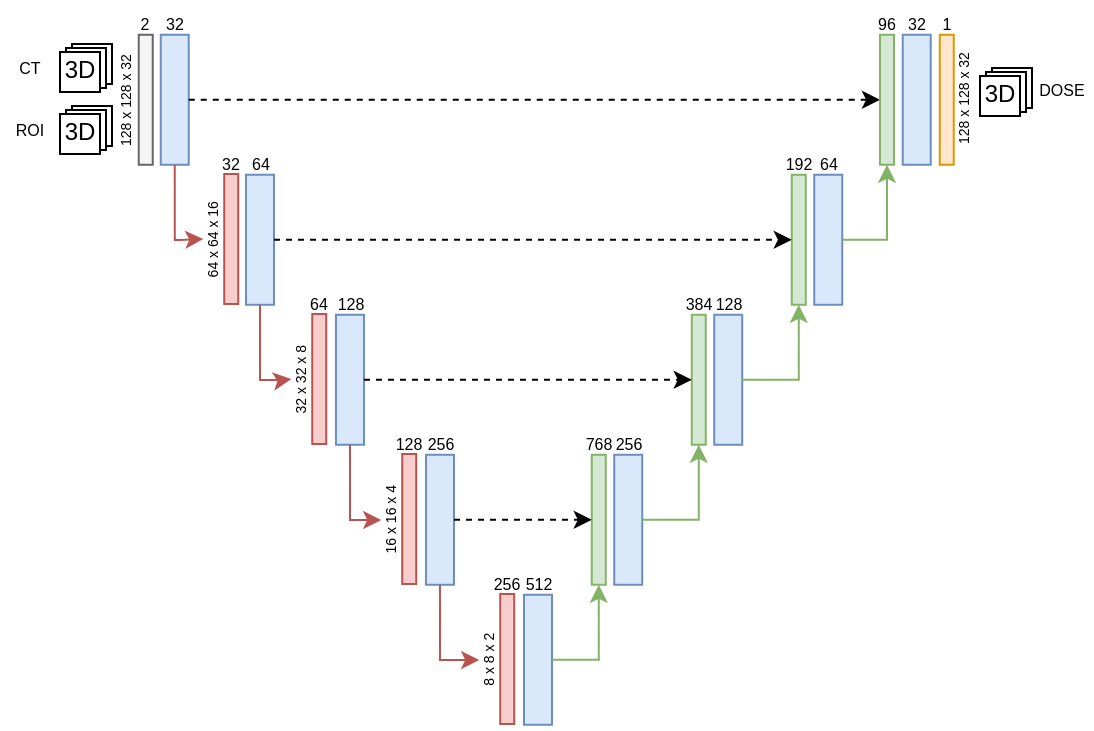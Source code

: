 <mxfile version="18.1.1" type="device"><diagram id="SJcPL4k1LJpHCVnqAauN" name="Page-1"><mxGraphModel dx="808" dy="437" grid="1" gridSize="10" guides="1" tooltips="1" connect="1" arrows="1" fold="1" page="1" pageScale="1" pageWidth="827" pageHeight="1169" math="0" shadow="0"><root><mxCell id="0"/><mxCell id="1" parent="0"/><mxCell id="hJ6R8BZbJpDT37oJUk_g-6" value="" style="group" vertex="1" connectable="0" parent="1"><mxGeometry x="50" y="25" width="26" height="24" as="geometry"/></mxCell><mxCell id="hJ6R8BZbJpDT37oJUk_g-4" value="" style="rounded=0;whiteSpace=wrap;html=1;strokeColor=default;" vertex="1" parent="hJ6R8BZbJpDT37oJUk_g-6"><mxGeometry x="6" width="20" height="20" as="geometry"/></mxCell><mxCell id="hJ6R8BZbJpDT37oJUk_g-3" value="" style="rounded=0;whiteSpace=wrap;html=1;strokeColor=default;" vertex="1" parent="hJ6R8BZbJpDT37oJUk_g-6"><mxGeometry x="3" y="2" width="20" height="20" as="geometry"/></mxCell><mxCell id="hJ6R8BZbJpDT37oJUk_g-2" value="" style="rounded=0;whiteSpace=wrap;html=1;strokeColor=default;" vertex="1" parent="hJ6R8BZbJpDT37oJUk_g-6"><mxGeometry y="4" width="20" height="20" as="geometry"/></mxCell><mxCell id="hJ6R8BZbJpDT37oJUk_g-5" value="3D" style="text;html=1;strokeColor=none;fillColor=none;align=center;verticalAlign=middle;whiteSpace=wrap;rounded=0;" vertex="1" parent="hJ6R8BZbJpDT37oJUk_g-6"><mxGeometry y="8" width="20" height="10" as="geometry"/></mxCell><mxCell id="hJ6R8BZbJpDT37oJUk_g-13" value="" style="group" vertex="1" connectable="0" parent="1"><mxGeometry x="50" y="56" width="26" height="24" as="geometry"/></mxCell><mxCell id="hJ6R8BZbJpDT37oJUk_g-14" value="" style="rounded=0;whiteSpace=wrap;html=1;strokeColor=default;" vertex="1" parent="hJ6R8BZbJpDT37oJUk_g-13"><mxGeometry x="6" width="20" height="20" as="geometry"/></mxCell><mxCell id="hJ6R8BZbJpDT37oJUk_g-15" value="" style="rounded=0;whiteSpace=wrap;html=1;strokeColor=default;" vertex="1" parent="hJ6R8BZbJpDT37oJUk_g-13"><mxGeometry x="3" y="2" width="20" height="20" as="geometry"/></mxCell><mxCell id="hJ6R8BZbJpDT37oJUk_g-16" value="" style="rounded=0;whiteSpace=wrap;html=1;strokeColor=default;" vertex="1" parent="hJ6R8BZbJpDT37oJUk_g-13"><mxGeometry y="4" width="20" height="20" as="geometry"/></mxCell><mxCell id="hJ6R8BZbJpDT37oJUk_g-17" value="3D" style="text;html=1;strokeColor=none;fillColor=none;align=center;verticalAlign=middle;whiteSpace=wrap;rounded=0;" vertex="1" parent="hJ6R8BZbJpDT37oJUk_g-13"><mxGeometry y="8" width="20" height="10" as="geometry"/></mxCell><mxCell id="hJ6R8BZbJpDT37oJUk_g-25" value="CT" style="text;html=1;strokeColor=none;fillColor=none;align=center;verticalAlign=middle;whiteSpace=wrap;rounded=0;fontSize=8;" vertex="1" parent="1"><mxGeometry x="20" y="32" width="30" height="10" as="geometry"/></mxCell><mxCell id="hJ6R8BZbJpDT37oJUk_g-26" value="ROI" style="text;html=1;strokeColor=none;fillColor=none;align=center;verticalAlign=middle;whiteSpace=wrap;rounded=0;fontSize=8;" vertex="1" parent="1"><mxGeometry x="20" y="62" width="30" height="12" as="geometry"/></mxCell><mxCell id="hJ6R8BZbJpDT37oJUk_g-32" value="" style="group" vertex="1" connectable="0" parent="1"><mxGeometry x="98" y="10.0" width="18.75" height="75.38" as="geometry"/></mxCell><mxCell id="hJ6R8BZbJpDT37oJUk_g-28" value="32" style="text;html=1;strokeColor=none;fillColor=none;align=center;verticalAlign=middle;whiteSpace=wrap;rounded=0;fontSize=8;" vertex="1" parent="hJ6R8BZbJpDT37oJUk_g-32"><mxGeometry width="18.75" height="10" as="geometry"/></mxCell><mxCell id="hJ6R8BZbJpDT37oJUk_g-29" value="" style="rounded=0;whiteSpace=wrap;html=1;strokeColor=#6c8ebf;fillColor=#dae8fc;" vertex="1" parent="hJ6R8BZbJpDT37oJUk_g-32"><mxGeometry x="2.37" y="10.38" width="14" height="65" as="geometry"/></mxCell><mxCell id="hJ6R8BZbJpDT37oJUk_g-41" style="edgeStyle=orthogonalEdgeStyle;rounded=0;orthogonalLoop=1;jettySize=auto;html=1;exitX=0.5;exitY=1;exitDx=0;exitDy=0;fontSize=8;fontColor=#FF3333;labelBackgroundColor=#FF3333;fillColor=#f8cecc;strokeColor=#b85450;entryX=0.5;entryY=0;entryDx=0;entryDy=0;" edge="1" parent="1" source="hJ6R8BZbJpDT37oJUk_g-29" target="hJ6R8BZbJpDT37oJUk_g-82"><mxGeometry relative="1" as="geometry"><mxPoint x="80" y="140" as="targetPoint"/><Array as="points"><mxPoint x="107" y="123"/><mxPoint x="110" y="123"/></Array></mxGeometry></mxCell><mxCell id="hJ6R8BZbJpDT37oJUk_g-67" value="" style="group" vertex="1" connectable="0" parent="1"><mxGeometry x="469" y="10" width="18.75" height="75.38" as="geometry"/></mxCell><mxCell id="hJ6R8BZbJpDT37oJUk_g-68" value="32" style="text;html=1;strokeColor=none;fillColor=none;align=center;verticalAlign=middle;whiteSpace=wrap;rounded=0;fontSize=8;" vertex="1" parent="hJ6R8BZbJpDT37oJUk_g-67"><mxGeometry width="18.75" height="10" as="geometry"/></mxCell><mxCell id="hJ6R8BZbJpDT37oJUk_g-69" value="" style="rounded=0;whiteSpace=wrap;html=1;strokeColor=#6c8ebf;fillColor=#dae8fc;" vertex="1" parent="hJ6R8BZbJpDT37oJUk_g-67"><mxGeometry x="2.37" y="10.38" width="14" height="65" as="geometry"/></mxCell><mxCell id="hJ6R8BZbJpDT37oJUk_g-74" style="edgeStyle=orthogonalEdgeStyle;rounded=0;orthogonalLoop=1;jettySize=auto;html=1;exitX=1;exitY=0.5;exitDx=0;exitDy=0;entryX=0;entryY=0.5;entryDx=0;entryDy=0;labelBackgroundColor=#FF3333;fontSize=6;fontColor=#FF3333;dashed=1;" edge="1" parent="1" source="hJ6R8BZbJpDT37oJUk_g-29" target="hJ6R8BZbJpDT37oJUk_g-71"><mxGeometry relative="1" as="geometry"><mxPoint x="670.625" y="52.88" as="targetPoint"/></mxGeometry></mxCell><mxCell id="hJ6R8BZbJpDT37oJUk_g-83" value="" style="group" vertex="1" connectable="0" parent="1"><mxGeometry x="121.625" y="80" width="23.365" height="77.125" as="geometry"/></mxCell><mxCell id="hJ6R8BZbJpDT37oJUk_g-38" value="" style="rounded=0;whiteSpace=wrap;html=1;strokeColor=#b85450;fillColor=#f8cecc;" vertex="1" parent="hJ6R8BZbJpDT37oJUk_g-83"><mxGeometry x="10.495" y="10" width="7" height="65" as="geometry"/></mxCell><mxCell id="hJ6R8BZbJpDT37oJUk_g-79" value="32" style="text;html=1;strokeColor=none;fillColor=none;align=center;verticalAlign=middle;whiteSpace=wrap;rounded=0;fontSize=8;" vertex="1" parent="hJ6R8BZbJpDT37oJUk_g-83"><mxGeometry x="4.615" width="18.75" height="10" as="geometry"/></mxCell><mxCell id="hJ6R8BZbJpDT37oJUk_g-82" value="64 x 64 x 16" style="text;html=1;strokeColor=none;fillColor=none;align=center;verticalAlign=middle;whiteSpace=wrap;rounded=0;fontSize=7;rotation=-90;" vertex="1" parent="hJ6R8BZbJpDT37oJUk_g-83"><mxGeometry x="-29.625" y="37.5" width="69.25" height="10" as="geometry"/></mxCell><mxCell id="hJ6R8BZbJpDT37oJUk_g-84" value="" style="group" vertex="1" connectable="0" parent="1"><mxGeometry x="165.625" y="150" width="23.365" height="77.125" as="geometry"/></mxCell><mxCell id="hJ6R8BZbJpDT37oJUk_g-85" value="" style="rounded=0;whiteSpace=wrap;html=1;strokeColor=#b85450;fillColor=#f8cecc;" vertex="1" parent="hJ6R8BZbJpDT37oJUk_g-84"><mxGeometry x="10.495" y="10" width="7" height="65" as="geometry"/></mxCell><mxCell id="hJ6R8BZbJpDT37oJUk_g-86" value="64" style="text;html=1;strokeColor=none;fillColor=none;align=center;verticalAlign=middle;whiteSpace=wrap;rounded=0;fontSize=8;" vertex="1" parent="hJ6R8BZbJpDT37oJUk_g-84"><mxGeometry x="4.615" width="18.75" height="10" as="geometry"/></mxCell><mxCell id="hJ6R8BZbJpDT37oJUk_g-87" value="32 x 32 x 8" style="text;html=1;strokeColor=none;fillColor=none;align=center;verticalAlign=middle;whiteSpace=wrap;rounded=0;fontSize=7;rotation=-90;" vertex="1" parent="hJ6R8BZbJpDT37oJUk_g-84"><mxGeometry x="-29.625" y="37.5" width="69.25" height="10" as="geometry"/></mxCell><mxCell id="hJ6R8BZbJpDT37oJUk_g-93" value="" style="group" vertex="1" connectable="0" parent="1"><mxGeometry x="210.625" y="220" width="23.365" height="77.125" as="geometry"/></mxCell><mxCell id="hJ6R8BZbJpDT37oJUk_g-94" value="" style="rounded=0;whiteSpace=wrap;html=1;strokeColor=#b85450;fillColor=#f8cecc;" vertex="1" parent="hJ6R8BZbJpDT37oJUk_g-93"><mxGeometry x="10.495" y="10" width="7" height="65" as="geometry"/></mxCell><mxCell id="hJ6R8BZbJpDT37oJUk_g-95" value="128" style="text;html=1;strokeColor=none;fillColor=none;align=center;verticalAlign=middle;whiteSpace=wrap;rounded=0;fontSize=8;" vertex="1" parent="hJ6R8BZbJpDT37oJUk_g-93"><mxGeometry x="4.615" width="18.75" height="10" as="geometry"/></mxCell><mxCell id="hJ6R8BZbJpDT37oJUk_g-96" value="16 x 16 x 4" style="text;html=1;strokeColor=none;fillColor=none;align=center;verticalAlign=middle;whiteSpace=wrap;rounded=0;fontSize=7;rotation=-90;" vertex="1" parent="hJ6R8BZbJpDT37oJUk_g-93"><mxGeometry x="-29.625" y="37.5" width="69.25" height="10" as="geometry"/></mxCell><mxCell id="hJ6R8BZbJpDT37oJUk_g-98" value="" style="group" vertex="1" connectable="0" parent="1"><mxGeometry x="78.62" y="3.0" width="23.63" height="84.505" as="geometry"/></mxCell><mxCell id="hJ6R8BZbJpDT37oJUk_g-33" value="" style="group" vertex="1" connectable="0" parent="hJ6R8BZbJpDT37oJUk_g-98"><mxGeometry x="1.005" y="15.255" width="22.625" height="69.25" as="geometry"/></mxCell><mxCell id="hJ6R8BZbJpDT37oJUk_g-1" value="" style="rounded=0;whiteSpace=wrap;html=1;strokeColor=#666666;fillColor=#f5f5f5;fontColor=#333333;" vertex="1" parent="hJ6R8BZbJpDT37oJUk_g-33"><mxGeometry x="9.745" y="2.125" width="7" height="65" as="geometry"/></mxCell><mxCell id="hJ6R8BZbJpDT37oJUk_g-27" value="128 x 128 x 32" style="text;html=1;strokeColor=none;fillColor=none;align=center;verticalAlign=middle;whiteSpace=wrap;rounded=0;fontSize=7;rotation=-90;" vertex="1" parent="hJ6R8BZbJpDT37oJUk_g-33"><mxGeometry x="-30.625" y="29.625" width="69.25" height="10" as="geometry"/></mxCell><mxCell id="hJ6R8BZbJpDT37oJUk_g-97" value="2" style="text;html=1;strokeColor=none;fillColor=none;align=center;verticalAlign=middle;whiteSpace=wrap;rounded=0;fontSize=8;" vertex="1" parent="hJ6R8BZbJpDT37oJUk_g-33"><mxGeometry x="3.865" y="-7.875" width="18.75" height="10" as="geometry"/></mxCell><mxCell id="hJ6R8BZbJpDT37oJUk_g-99" value="" style="group" vertex="1" connectable="0" parent="1"><mxGeometry x="259.625" y="290" width="23.365" height="77.125" as="geometry"/></mxCell><mxCell id="hJ6R8BZbJpDT37oJUk_g-100" value="" style="rounded=0;whiteSpace=wrap;html=1;strokeColor=#b85450;fillColor=#f8cecc;" vertex="1" parent="hJ6R8BZbJpDT37oJUk_g-99"><mxGeometry x="10.495" y="10" width="7" height="65" as="geometry"/></mxCell><mxCell id="hJ6R8BZbJpDT37oJUk_g-101" value="256" style="text;html=1;strokeColor=none;fillColor=none;align=center;verticalAlign=middle;whiteSpace=wrap;rounded=0;fontSize=8;" vertex="1" parent="hJ6R8BZbJpDT37oJUk_g-99"><mxGeometry x="4.615" width="18.75" height="10" as="geometry"/></mxCell><mxCell id="hJ6R8BZbJpDT37oJUk_g-102" value="8 x 8 x 2" style="text;html=1;strokeColor=none;fillColor=none;align=center;verticalAlign=middle;whiteSpace=wrap;rounded=0;fontSize=7;rotation=-90;" vertex="1" parent="hJ6R8BZbJpDT37oJUk_g-99"><mxGeometry x="-29.625" y="37.5" width="69.25" height="10" as="geometry"/></mxCell><mxCell id="hJ6R8BZbJpDT37oJUk_g-106" value="" style="group" vertex="1" connectable="0" parent="1"><mxGeometry x="140.62" y="80" width="18.75" height="75.38" as="geometry"/></mxCell><mxCell id="hJ6R8BZbJpDT37oJUk_g-107" value="64" style="text;html=1;strokeColor=none;fillColor=none;align=center;verticalAlign=middle;whiteSpace=wrap;rounded=0;fontSize=8;" vertex="1" parent="hJ6R8BZbJpDT37oJUk_g-106"><mxGeometry width="18.75" height="10" as="geometry"/></mxCell><mxCell id="hJ6R8BZbJpDT37oJUk_g-108" value="" style="rounded=0;whiteSpace=wrap;html=1;strokeColor=#6c8ebf;fillColor=#dae8fc;" vertex="1" parent="hJ6R8BZbJpDT37oJUk_g-106"><mxGeometry x="2.37" y="10.38" width="14" height="65" as="geometry"/></mxCell><mxCell id="hJ6R8BZbJpDT37oJUk_g-109" value="" style="group" vertex="1" connectable="0" parent="1"><mxGeometry x="185.62" y="150" width="18.75" height="75.38" as="geometry"/></mxCell><mxCell id="hJ6R8BZbJpDT37oJUk_g-110" value="128" style="text;html=1;strokeColor=none;fillColor=none;align=center;verticalAlign=middle;whiteSpace=wrap;rounded=0;fontSize=8;" vertex="1" parent="hJ6R8BZbJpDT37oJUk_g-109"><mxGeometry width="18.75" height="10" as="geometry"/></mxCell><mxCell id="hJ6R8BZbJpDT37oJUk_g-111" value="" style="rounded=0;whiteSpace=wrap;html=1;strokeColor=#6c8ebf;fillColor=#dae8fc;" vertex="1" parent="hJ6R8BZbJpDT37oJUk_g-109"><mxGeometry x="2.37" y="10.38" width="14" height="65" as="geometry"/></mxCell><mxCell id="hJ6R8BZbJpDT37oJUk_g-112" value="" style="group" vertex="1" connectable="0" parent="1"><mxGeometry x="230.62" y="220" width="18.75" height="75.38" as="geometry"/></mxCell><mxCell id="hJ6R8BZbJpDT37oJUk_g-113" value="256" style="text;html=1;strokeColor=none;fillColor=none;align=center;verticalAlign=middle;whiteSpace=wrap;rounded=0;fontSize=8;" vertex="1" parent="hJ6R8BZbJpDT37oJUk_g-112"><mxGeometry width="18.75" height="10" as="geometry"/></mxCell><mxCell id="hJ6R8BZbJpDT37oJUk_g-114" value="" style="rounded=0;whiteSpace=wrap;html=1;strokeColor=#6c8ebf;fillColor=#dae8fc;" vertex="1" parent="hJ6R8BZbJpDT37oJUk_g-112"><mxGeometry x="2.37" y="10.38" width="14" height="65" as="geometry"/></mxCell><mxCell id="hJ6R8BZbJpDT37oJUk_g-115" value="" style="group" vertex="1" connectable="0" parent="1"><mxGeometry x="279.63" y="290" width="18.75" height="75.38" as="geometry"/></mxCell><mxCell id="hJ6R8BZbJpDT37oJUk_g-116" value="512" style="text;html=1;strokeColor=none;fillColor=none;align=center;verticalAlign=middle;whiteSpace=wrap;rounded=0;fontSize=8;" vertex="1" parent="hJ6R8BZbJpDT37oJUk_g-115"><mxGeometry width="18.75" height="10" as="geometry"/></mxCell><mxCell id="hJ6R8BZbJpDT37oJUk_g-117" value="" style="rounded=0;whiteSpace=wrap;html=1;strokeColor=#6c8ebf;fillColor=#dae8fc;" vertex="1" parent="hJ6R8BZbJpDT37oJUk_g-115"><mxGeometry x="2.37" y="10.38" width="14" height="65" as="geometry"/></mxCell><mxCell id="hJ6R8BZbJpDT37oJUk_g-118" style="edgeStyle=orthogonalEdgeStyle;rounded=0;orthogonalLoop=1;jettySize=auto;html=1;exitX=0.5;exitY=1;exitDx=0;exitDy=0;entryX=0.5;entryY=0;entryDx=0;entryDy=0;labelBackgroundColor=#FF3333;fontSize=6;fontColor=#FF3333;fillColor=#f8cecc;strokeColor=#b85450;" edge="1" parent="1" source="hJ6R8BZbJpDT37oJUk_g-108" target="hJ6R8BZbJpDT37oJUk_g-87"><mxGeometry relative="1" as="geometry"><Array as="points"><mxPoint x="150" y="193"/><mxPoint x="162" y="193"/></Array></mxGeometry></mxCell><mxCell id="hJ6R8BZbJpDT37oJUk_g-119" style="edgeStyle=orthogonalEdgeStyle;rounded=0;orthogonalLoop=1;jettySize=auto;html=1;exitX=0.5;exitY=1;exitDx=0;exitDy=0;entryX=0.5;entryY=0;entryDx=0;entryDy=0;labelBackgroundColor=#FF3333;fontSize=6;fontColor=#FF3333;fillColor=#f8cecc;strokeColor=#b85450;" edge="1" parent="1" source="hJ6R8BZbJpDT37oJUk_g-111" target="hJ6R8BZbJpDT37oJUk_g-96"><mxGeometry relative="1" as="geometry"><Array as="points"><mxPoint x="195" y="263"/><mxPoint x="211" y="263"/></Array></mxGeometry></mxCell><mxCell id="hJ6R8BZbJpDT37oJUk_g-120" style="edgeStyle=orthogonalEdgeStyle;rounded=0;orthogonalLoop=1;jettySize=auto;html=1;exitX=0.5;exitY=1;exitDx=0;exitDy=0;entryX=0.5;entryY=0;entryDx=0;entryDy=0;labelBackgroundColor=#FF3333;fontSize=6;fontColor=#FF3333;fillColor=#f8cecc;strokeColor=#b85450;" edge="1" parent="1" source="hJ6R8BZbJpDT37oJUk_g-114" target="hJ6R8BZbJpDT37oJUk_g-102"><mxGeometry relative="1" as="geometry"><Array as="points"><mxPoint x="240" y="333"/><mxPoint x="260" y="333"/></Array></mxGeometry></mxCell><mxCell id="hJ6R8BZbJpDT37oJUk_g-125" value="" style="group" vertex="1" connectable="0" parent="1"><mxGeometry x="324.75" y="220" width="18.75" height="75.38" as="geometry"/></mxCell><mxCell id="hJ6R8BZbJpDT37oJUk_g-126" value="256" style="text;html=1;strokeColor=none;fillColor=none;align=center;verticalAlign=middle;whiteSpace=wrap;rounded=0;fontSize=8;" vertex="1" parent="hJ6R8BZbJpDT37oJUk_g-125"><mxGeometry width="18.75" height="10" as="geometry"/></mxCell><mxCell id="hJ6R8BZbJpDT37oJUk_g-127" value="" style="rounded=0;whiteSpace=wrap;html=1;strokeColor=#6c8ebf;fillColor=#dae8fc;" vertex="1" parent="hJ6R8BZbJpDT37oJUk_g-125"><mxGeometry x="2.37" y="10.38" width="14" height="65" as="geometry"/></mxCell><mxCell id="hJ6R8BZbJpDT37oJUk_g-128" style="edgeStyle=orthogonalEdgeStyle;rounded=0;orthogonalLoop=1;jettySize=auto;html=1;exitX=1;exitY=0.5;exitDx=0;exitDy=0;entryX=0.5;entryY=1;entryDx=0;entryDy=0;labelBackgroundColor=#FF3333;fontSize=6;fontColor=#FF3333;fillColor=#d5e8d4;strokeColor=#82b366;" edge="1" parent="1" source="hJ6R8BZbJpDT37oJUk_g-117" target="hJ6R8BZbJpDT37oJUk_g-124"><mxGeometry relative="1" as="geometry"/></mxCell><mxCell id="hJ6R8BZbJpDT37oJUk_g-130" value="" style="group" vertex="1" connectable="0" parent="1"><mxGeometry x="310" y="220" width="18.75" height="75.38" as="geometry"/></mxCell><mxCell id="hJ6R8BZbJpDT37oJUk_g-124" value="" style="rounded=0;whiteSpace=wrap;html=1;strokeColor=#82b366;fillColor=#d5e8d4;" vertex="1" parent="hJ6R8BZbJpDT37oJUk_g-130"><mxGeometry x="5.88" y="10.38" width="7" height="65" as="geometry"/></mxCell><mxCell id="hJ6R8BZbJpDT37oJUk_g-129" value="768" style="text;html=1;strokeColor=none;fillColor=none;align=center;verticalAlign=middle;whiteSpace=wrap;rounded=0;fontSize=8;" vertex="1" parent="hJ6R8BZbJpDT37oJUk_g-130"><mxGeometry width="18.75" height="10" as="geometry"/></mxCell><mxCell id="hJ6R8BZbJpDT37oJUk_g-131" value="" style="group" vertex="1" connectable="0" parent="1"><mxGeometry x="374.75" y="150" width="18.75" height="75.38" as="geometry"/></mxCell><mxCell id="hJ6R8BZbJpDT37oJUk_g-132" value="128" style="text;html=1;strokeColor=none;fillColor=none;align=center;verticalAlign=middle;whiteSpace=wrap;rounded=0;fontSize=8;" vertex="1" parent="hJ6R8BZbJpDT37oJUk_g-131"><mxGeometry width="18.75" height="10" as="geometry"/></mxCell><mxCell id="hJ6R8BZbJpDT37oJUk_g-133" value="" style="rounded=0;whiteSpace=wrap;html=1;strokeColor=#6c8ebf;fillColor=#dae8fc;" vertex="1" parent="hJ6R8BZbJpDT37oJUk_g-131"><mxGeometry x="2.37" y="10.38" width="14" height="65" as="geometry"/></mxCell><mxCell id="hJ6R8BZbJpDT37oJUk_g-134" value="" style="group" vertex="1" connectable="0" parent="1"><mxGeometry x="360" y="150" width="18.75" height="75.38" as="geometry"/></mxCell><mxCell id="hJ6R8BZbJpDT37oJUk_g-135" value="" style="rounded=0;whiteSpace=wrap;html=1;strokeColor=#82b366;fillColor=#d5e8d4;" vertex="1" parent="hJ6R8BZbJpDT37oJUk_g-134"><mxGeometry x="5.88" y="10.38" width="7" height="65" as="geometry"/></mxCell><mxCell id="hJ6R8BZbJpDT37oJUk_g-136" value="384" style="text;html=1;strokeColor=none;fillColor=none;align=center;verticalAlign=middle;whiteSpace=wrap;rounded=0;fontSize=8;" vertex="1" parent="hJ6R8BZbJpDT37oJUk_g-134"><mxGeometry width="18.75" height="10" as="geometry"/></mxCell><mxCell id="hJ6R8BZbJpDT37oJUk_g-137" style="edgeStyle=orthogonalEdgeStyle;rounded=0;orthogonalLoop=1;jettySize=auto;html=1;exitX=1;exitY=0.5;exitDx=0;exitDy=0;entryX=0.5;entryY=1;entryDx=0;entryDy=0;labelBackgroundColor=#FF3333;fontSize=6;fontColor=#FF3333;fillColor=#d5e8d4;strokeColor=#82b366;" edge="1" parent="1" source="hJ6R8BZbJpDT37oJUk_g-127" target="hJ6R8BZbJpDT37oJUk_g-135"><mxGeometry relative="1" as="geometry"/></mxCell><mxCell id="hJ6R8BZbJpDT37oJUk_g-138" value="" style="group" vertex="1" connectable="0" parent="1"><mxGeometry x="424.75" y="80" width="18.75" height="75.38" as="geometry"/></mxCell><mxCell id="hJ6R8BZbJpDT37oJUk_g-139" value="64" style="text;html=1;strokeColor=none;fillColor=none;align=center;verticalAlign=middle;whiteSpace=wrap;rounded=0;fontSize=8;" vertex="1" parent="hJ6R8BZbJpDT37oJUk_g-138"><mxGeometry width="18.75" height="10" as="geometry"/></mxCell><mxCell id="hJ6R8BZbJpDT37oJUk_g-140" value="" style="rounded=0;whiteSpace=wrap;html=1;strokeColor=#6c8ebf;fillColor=#dae8fc;" vertex="1" parent="hJ6R8BZbJpDT37oJUk_g-138"><mxGeometry x="2.37" y="10.38" width="14" height="65" as="geometry"/></mxCell><mxCell id="hJ6R8BZbJpDT37oJUk_g-141" value="" style="group" vertex="1" connectable="0" parent="1"><mxGeometry x="410" y="80" width="18.75" height="75.38" as="geometry"/></mxCell><mxCell id="hJ6R8BZbJpDT37oJUk_g-142" value="" style="rounded=0;whiteSpace=wrap;html=1;strokeColor=#82b366;fillColor=#d5e8d4;" vertex="1" parent="hJ6R8BZbJpDT37oJUk_g-141"><mxGeometry x="5.88" y="10.38" width="7" height="65" as="geometry"/></mxCell><mxCell id="hJ6R8BZbJpDT37oJUk_g-143" value="192" style="text;html=1;strokeColor=none;fillColor=none;align=center;verticalAlign=middle;whiteSpace=wrap;rounded=0;fontSize=8;" vertex="1" parent="hJ6R8BZbJpDT37oJUk_g-141"><mxGeometry width="18.75" height="10" as="geometry"/></mxCell><mxCell id="hJ6R8BZbJpDT37oJUk_g-144" style="edgeStyle=orthogonalEdgeStyle;rounded=0;orthogonalLoop=1;jettySize=auto;html=1;exitX=1;exitY=0.5;exitDx=0;exitDy=0;entryX=0.5;entryY=1;entryDx=0;entryDy=0;labelBackgroundColor=#FF3333;fontSize=6;fontColor=#FF3333;fillColor=#d5e8d4;strokeColor=#82b366;" edge="1" parent="1" source="hJ6R8BZbJpDT37oJUk_g-133" target="hJ6R8BZbJpDT37oJUk_g-142"><mxGeometry relative="1" as="geometry"/></mxCell><mxCell id="hJ6R8BZbJpDT37oJUk_g-145" style="edgeStyle=orthogonalEdgeStyle;rounded=0;orthogonalLoop=1;jettySize=auto;html=1;exitX=1;exitY=0.5;exitDx=0;exitDy=0;entryX=0;entryY=0.5;entryDx=0;entryDy=0;labelBackgroundColor=#FF3333;fontSize=6;fontColor=#FF3333;dashed=1;" edge="1" parent="1" source="hJ6R8BZbJpDT37oJUk_g-108" target="hJ6R8BZbJpDT37oJUk_g-142"><mxGeometry relative="1" as="geometry"/></mxCell><mxCell id="hJ6R8BZbJpDT37oJUk_g-146" style="edgeStyle=orthogonalEdgeStyle;rounded=0;orthogonalLoop=1;jettySize=auto;html=1;exitX=1;exitY=0.5;exitDx=0;exitDy=0;entryX=0;entryY=0.5;entryDx=0;entryDy=0;dashed=1;labelBackgroundColor=#FF3333;fontSize=6;fontColor=#FF3333;" edge="1" parent="1" source="hJ6R8BZbJpDT37oJUk_g-111" target="hJ6R8BZbJpDT37oJUk_g-135"><mxGeometry relative="1" as="geometry"/></mxCell><mxCell id="hJ6R8BZbJpDT37oJUk_g-147" style="edgeStyle=orthogonalEdgeStyle;rounded=0;orthogonalLoop=1;jettySize=auto;html=1;exitX=1;exitY=0.5;exitDx=0;exitDy=0;entryX=0;entryY=0.5;entryDx=0;entryDy=0;dashed=1;labelBackgroundColor=#FF3333;fontSize=6;fontColor=#FF3333;" edge="1" parent="1" source="hJ6R8BZbJpDT37oJUk_g-114" target="hJ6R8BZbJpDT37oJUk_g-124"><mxGeometry relative="1" as="geometry"/></mxCell><mxCell id="hJ6R8BZbJpDT37oJUk_g-148" style="edgeStyle=orthogonalEdgeStyle;rounded=0;orthogonalLoop=1;jettySize=auto;html=1;exitX=1;exitY=0.5;exitDx=0;exitDy=0;entryX=0.5;entryY=1;entryDx=0;entryDy=0;labelBackgroundColor=#FF3333;fontSize=6;fontColor=#FF3333;fillColor=#d5e8d4;strokeColor=#82b366;" edge="1" parent="1" source="hJ6R8BZbJpDT37oJUk_g-140" target="hJ6R8BZbJpDT37oJUk_g-71"><mxGeometry relative="1" as="geometry"/></mxCell><mxCell id="hJ6R8BZbJpDT37oJUk_g-151" value="" style="group" vertex="1" connectable="0" parent="1"><mxGeometry x="454.12" y="10" width="18.75" height="75.38" as="geometry"/></mxCell><mxCell id="hJ6R8BZbJpDT37oJUk_g-71" value="" style="rounded=0;whiteSpace=wrap;html=1;strokeColor=#82b366;fillColor=#d5e8d4;" vertex="1" parent="hJ6R8BZbJpDT37oJUk_g-151"><mxGeometry x="5.88" y="10.38" width="7" height="65" as="geometry"/></mxCell><mxCell id="hJ6R8BZbJpDT37oJUk_g-149" value="96" style="text;html=1;strokeColor=none;fillColor=none;align=center;verticalAlign=middle;whiteSpace=wrap;rounded=0;fontSize=8;" vertex="1" parent="hJ6R8BZbJpDT37oJUk_g-151"><mxGeometry width="18.75" height="10" as="geometry"/></mxCell><mxCell id="hJ6R8BZbJpDT37oJUk_g-164" value="" style="group" vertex="1" connectable="0" parent="1"><mxGeometry x="484" y="10.0" width="23.505" height="76.625" as="geometry"/></mxCell><mxCell id="hJ6R8BZbJpDT37oJUk_g-160" value="" style="rounded=0;whiteSpace=wrap;html=1;strokeColor=#d79b00;fillColor=#ffe6cc;" vertex="1" parent="hJ6R8BZbJpDT37oJUk_g-164"><mxGeometry x="5.88" y="10.38" width="7" height="65" as="geometry"/></mxCell><mxCell id="hJ6R8BZbJpDT37oJUk_g-161" value="128 x 128 x 32" style="text;html=1;strokeColor=none;fillColor=none;align=center;verticalAlign=middle;whiteSpace=wrap;rounded=0;fontSize=7;rotation=-90;" vertex="1" parent="hJ6R8BZbJpDT37oJUk_g-164"><mxGeometry x="-16.12" y="37.0" width="69.25" height="10" as="geometry"/></mxCell><mxCell id="hJ6R8BZbJpDT37oJUk_g-162" value="1" style="text;html=1;strokeColor=none;fillColor=none;align=center;verticalAlign=middle;whiteSpace=wrap;rounded=0;fontSize=8;" vertex="1" parent="hJ6R8BZbJpDT37oJUk_g-164"><mxGeometry width="18.75" height="10" as="geometry"/></mxCell><mxCell id="hJ6R8BZbJpDT37oJUk_g-165" value="" style="group" vertex="1" connectable="0" parent="1"><mxGeometry x="510" y="37" width="26" height="24" as="geometry"/></mxCell><mxCell id="hJ6R8BZbJpDT37oJUk_g-166" value="" style="rounded=0;whiteSpace=wrap;html=1;strokeColor=default;" vertex="1" parent="hJ6R8BZbJpDT37oJUk_g-165"><mxGeometry x="6" width="20" height="20" as="geometry"/></mxCell><mxCell id="hJ6R8BZbJpDT37oJUk_g-167" value="" style="rounded=0;whiteSpace=wrap;html=1;strokeColor=default;" vertex="1" parent="hJ6R8BZbJpDT37oJUk_g-165"><mxGeometry x="3" y="2" width="20" height="20" as="geometry"/></mxCell><mxCell id="hJ6R8BZbJpDT37oJUk_g-168" value="" style="rounded=0;whiteSpace=wrap;html=1;strokeColor=default;" vertex="1" parent="hJ6R8BZbJpDT37oJUk_g-165"><mxGeometry y="4" width="20" height="20" as="geometry"/></mxCell><mxCell id="hJ6R8BZbJpDT37oJUk_g-169" value="3D" style="text;html=1;strokeColor=none;fillColor=none;align=center;verticalAlign=middle;whiteSpace=wrap;rounded=0;" vertex="1" parent="hJ6R8BZbJpDT37oJUk_g-165"><mxGeometry y="8" width="20" height="10" as="geometry"/></mxCell><mxCell id="hJ6R8BZbJpDT37oJUk_g-170" value="DOSE" style="text;html=1;strokeColor=none;fillColor=none;align=center;verticalAlign=middle;whiteSpace=wrap;rounded=0;fontSize=8;" vertex="1" parent="1"><mxGeometry x="536" y="43.31" width="30" height="10" as="geometry"/></mxCell></root></mxGraphModel></diagram></mxfile>